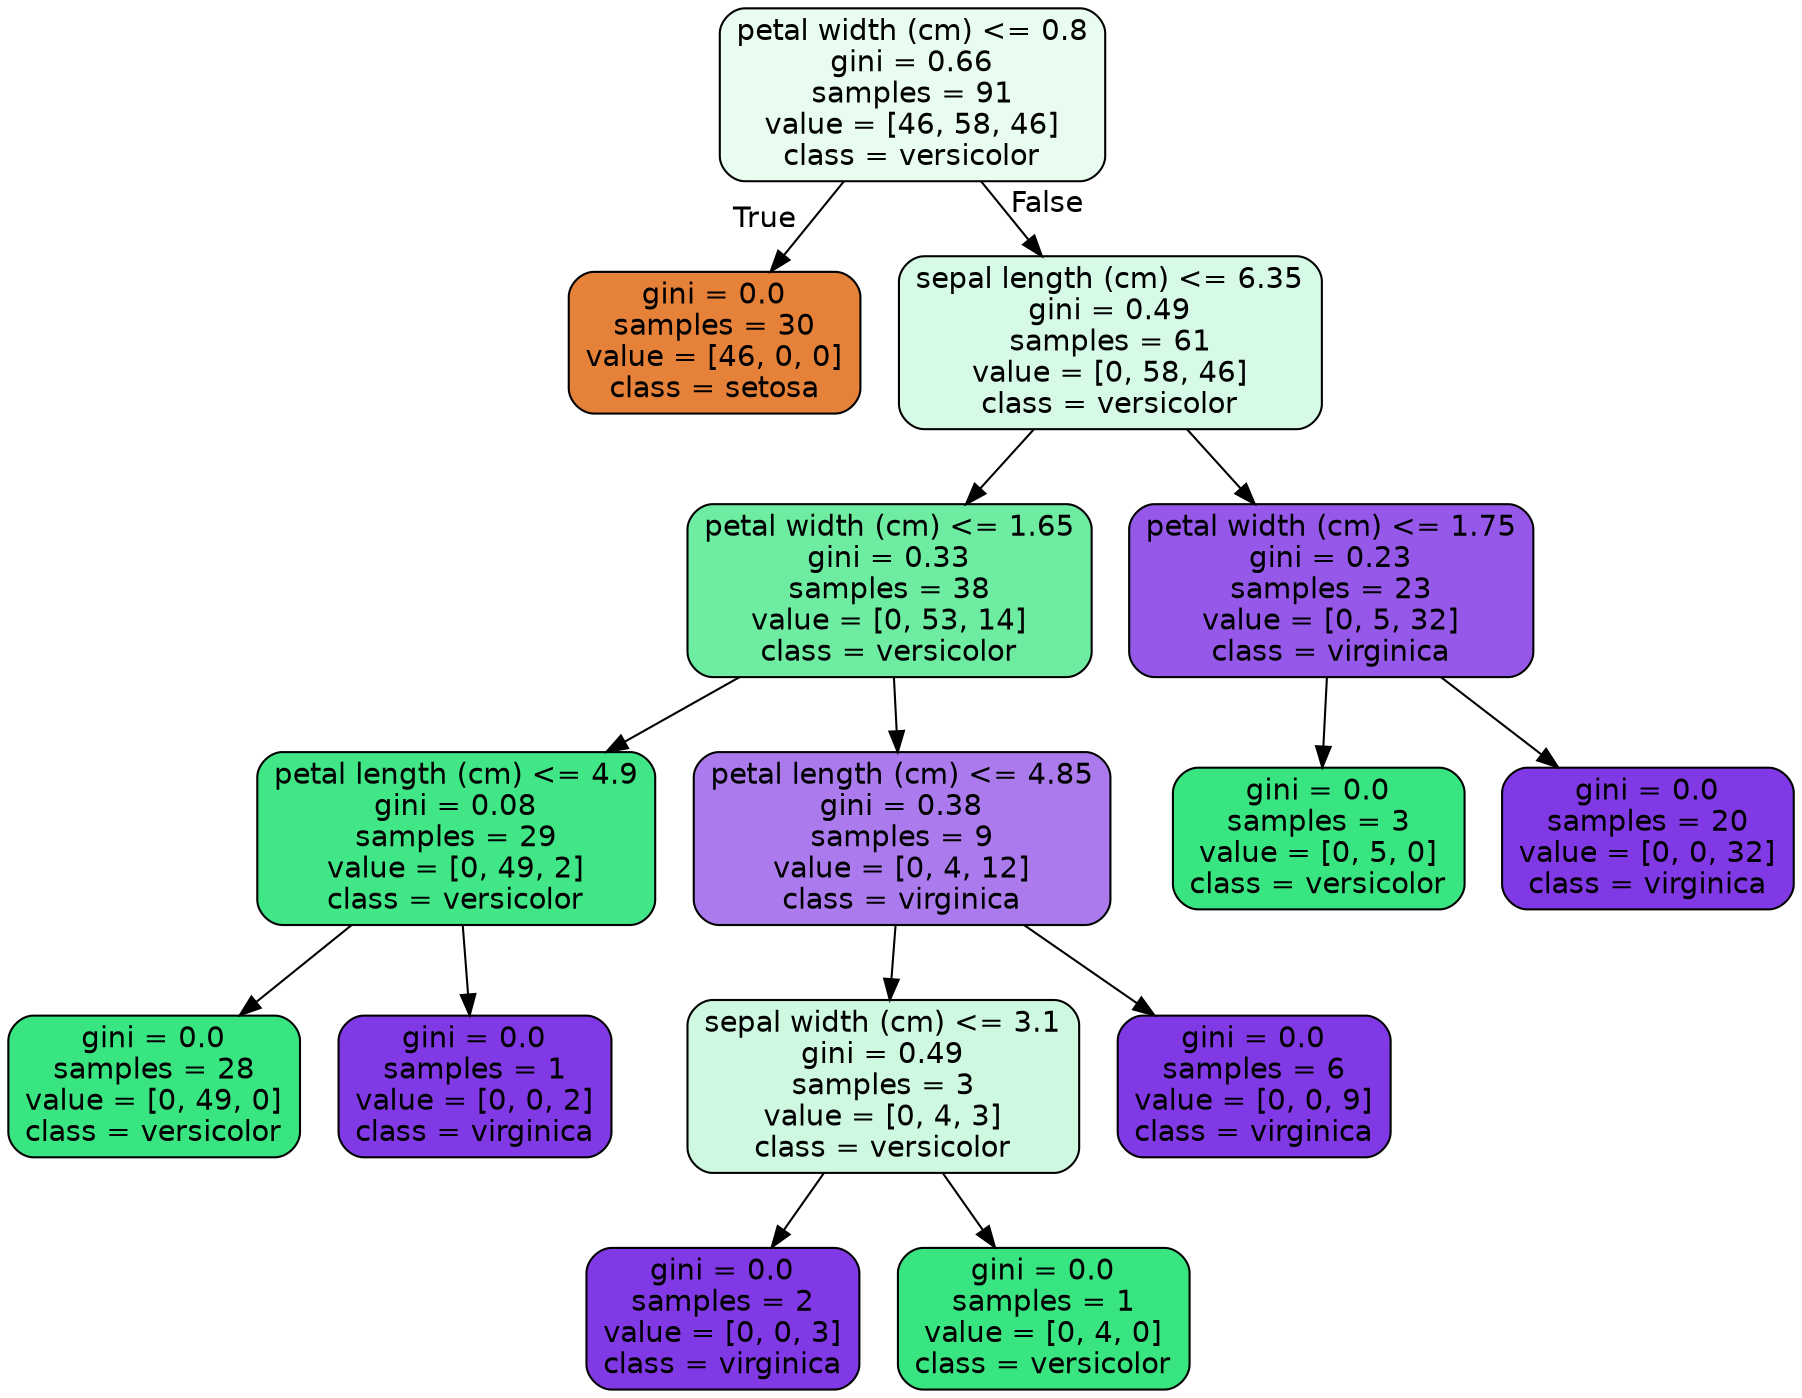 digraph Tree {
node [shape=box, style="filled, rounded", color="black", fontname="helvetica"] ;
edge [fontname="helvetica"] ;
0 [label="petal width (cm) <= 0.8\ngini = 0.66\nsamples = 91\nvalue = [46, 58, 46]\nclass = versicolor", fillcolor="#e8fcf0"] ;
1 [label="gini = 0.0\nsamples = 30\nvalue = [46, 0, 0]\nclass = setosa", fillcolor="#e58139"] ;
0 -> 1 [labeldistance=2.5, labelangle=45, headlabel="True"] ;
2 [label="sepal length (cm) <= 6.35\ngini = 0.49\nsamples = 61\nvalue = [0, 58, 46]\nclass = versicolor", fillcolor="#d6fae5"] ;
0 -> 2 [labeldistance=2.5, labelangle=-45, headlabel="False"] ;
3 [label="petal width (cm) <= 1.65\ngini = 0.33\nsamples = 38\nvalue = [0, 53, 14]\nclass = versicolor", fillcolor="#6deca2"] ;
2 -> 3 ;
4 [label="petal length (cm) <= 4.9\ngini = 0.08\nsamples = 29\nvalue = [0, 49, 2]\nclass = versicolor", fillcolor="#41e686"] ;
3 -> 4 ;
5 [label="gini = 0.0\nsamples = 28\nvalue = [0, 49, 0]\nclass = versicolor", fillcolor="#39e581"] ;
4 -> 5 ;
6 [label="gini = 0.0\nsamples = 1\nvalue = [0, 0, 2]\nclass = virginica", fillcolor="#8139e5"] ;
4 -> 6 ;
7 [label="petal length (cm) <= 4.85\ngini = 0.38\nsamples = 9\nvalue = [0, 4, 12]\nclass = virginica", fillcolor="#ab7bee"] ;
3 -> 7 ;
8 [label="sepal width (cm) <= 3.1\ngini = 0.49\nsamples = 3\nvalue = [0, 4, 3]\nclass = versicolor", fillcolor="#cef8e0"] ;
7 -> 8 ;
9 [label="gini = 0.0\nsamples = 2\nvalue = [0, 0, 3]\nclass = virginica", fillcolor="#8139e5"] ;
8 -> 9 ;
10 [label="gini = 0.0\nsamples = 1\nvalue = [0, 4, 0]\nclass = versicolor", fillcolor="#39e581"] ;
8 -> 10 ;
11 [label="gini = 0.0\nsamples = 6\nvalue = [0, 0, 9]\nclass = virginica", fillcolor="#8139e5"] ;
7 -> 11 ;
12 [label="petal width (cm) <= 1.75\ngini = 0.23\nsamples = 23\nvalue = [0, 5, 32]\nclass = virginica", fillcolor="#9558e9"] ;
2 -> 12 ;
13 [label="gini = 0.0\nsamples = 3\nvalue = [0, 5, 0]\nclass = versicolor", fillcolor="#39e581"] ;
12 -> 13 ;
14 [label="gini = 0.0\nsamples = 20\nvalue = [0, 0, 32]\nclass = virginica", fillcolor="#8139e5"] ;
12 -> 14 ;
}